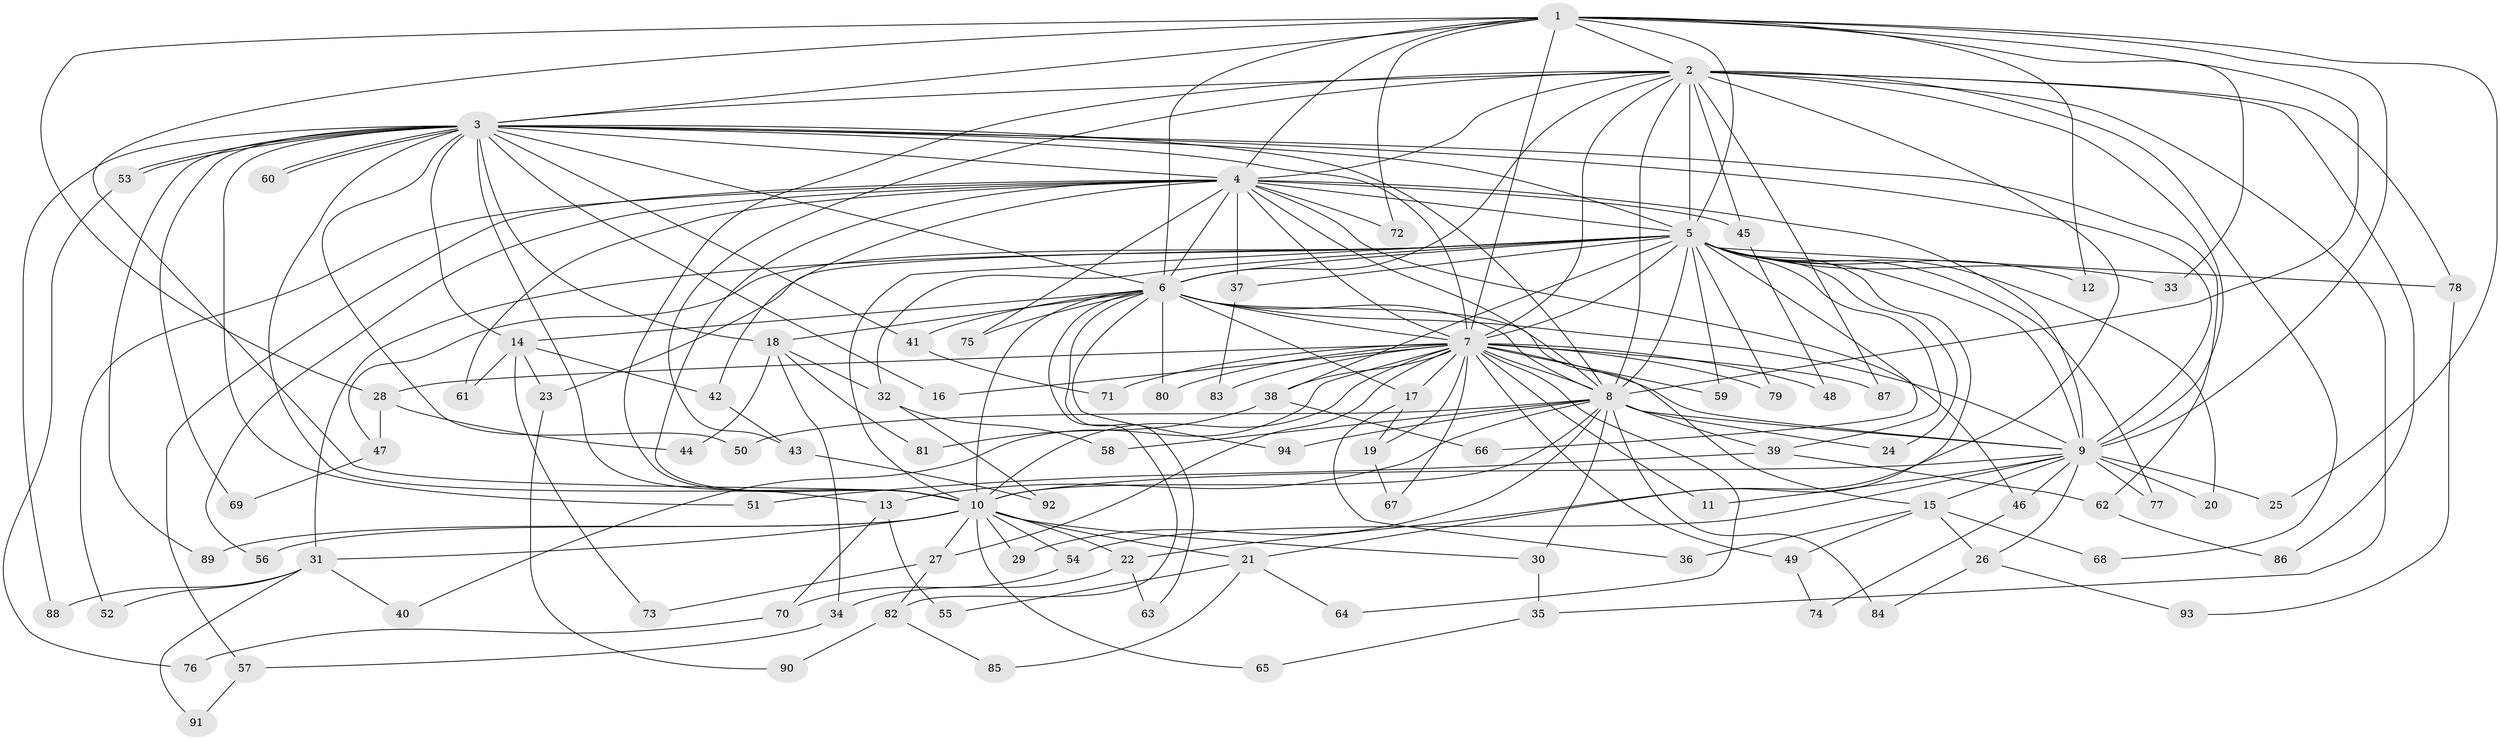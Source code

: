 // coarse degree distribution, {12: 0.014084507042253521, 17: 0.014084507042253521, 23: 0.014084507042253521, 26: 0.014084507042253521, 27: 0.014084507042253521, 20: 0.014084507042253521, 25: 0.014084507042253521, 13: 0.014084507042253521, 15: 0.014084507042253521, 2: 0.5352112676056338, 4: 0.11267605633802817, 7: 0.014084507042253521, 6: 0.028169014084507043, 5: 0.028169014084507043, 3: 0.15492957746478872}
// Generated by graph-tools (version 1.1) at 2025/41/03/06/25 10:41:44]
// undirected, 94 vertices, 213 edges
graph export_dot {
graph [start="1"]
  node [color=gray90,style=filled];
  1;
  2;
  3;
  4;
  5;
  6;
  7;
  8;
  9;
  10;
  11;
  12;
  13;
  14;
  15;
  16;
  17;
  18;
  19;
  20;
  21;
  22;
  23;
  24;
  25;
  26;
  27;
  28;
  29;
  30;
  31;
  32;
  33;
  34;
  35;
  36;
  37;
  38;
  39;
  40;
  41;
  42;
  43;
  44;
  45;
  46;
  47;
  48;
  49;
  50;
  51;
  52;
  53;
  54;
  55;
  56;
  57;
  58;
  59;
  60;
  61;
  62;
  63;
  64;
  65;
  66;
  67;
  68;
  69;
  70;
  71;
  72;
  73;
  74;
  75;
  76;
  77;
  78;
  79;
  80;
  81;
  82;
  83;
  84;
  85;
  86;
  87;
  88;
  89;
  90;
  91;
  92;
  93;
  94;
  1 -- 2;
  1 -- 3;
  1 -- 4;
  1 -- 5;
  1 -- 6;
  1 -- 7;
  1 -- 8;
  1 -- 9;
  1 -- 10;
  1 -- 12;
  1 -- 25;
  1 -- 28;
  1 -- 33;
  1 -- 72;
  2 -- 3;
  2 -- 4;
  2 -- 5;
  2 -- 6;
  2 -- 7;
  2 -- 8;
  2 -- 9;
  2 -- 10;
  2 -- 22;
  2 -- 35;
  2 -- 43;
  2 -- 45;
  2 -- 68;
  2 -- 78;
  2 -- 86;
  2 -- 87;
  3 -- 4;
  3 -- 5;
  3 -- 6;
  3 -- 7;
  3 -- 8;
  3 -- 9;
  3 -- 10;
  3 -- 13;
  3 -- 14;
  3 -- 16;
  3 -- 18;
  3 -- 41;
  3 -- 50;
  3 -- 51;
  3 -- 53;
  3 -- 53;
  3 -- 60;
  3 -- 60;
  3 -- 62;
  3 -- 69;
  3 -- 88;
  3 -- 89;
  4 -- 5;
  4 -- 6;
  4 -- 7;
  4 -- 8;
  4 -- 9;
  4 -- 10;
  4 -- 37;
  4 -- 42;
  4 -- 45;
  4 -- 46;
  4 -- 52;
  4 -- 56;
  4 -- 57;
  4 -- 61;
  4 -- 72;
  4 -- 75;
  5 -- 6;
  5 -- 7;
  5 -- 8;
  5 -- 9;
  5 -- 10;
  5 -- 12;
  5 -- 20;
  5 -- 21;
  5 -- 23;
  5 -- 24;
  5 -- 31;
  5 -- 32;
  5 -- 33;
  5 -- 37;
  5 -- 38;
  5 -- 39;
  5 -- 47;
  5 -- 59;
  5 -- 66;
  5 -- 77;
  5 -- 78;
  5 -- 79;
  6 -- 7;
  6 -- 8;
  6 -- 9;
  6 -- 10;
  6 -- 14;
  6 -- 15;
  6 -- 17;
  6 -- 18;
  6 -- 41;
  6 -- 63;
  6 -- 75;
  6 -- 80;
  6 -- 82;
  6 -- 94;
  7 -- 8;
  7 -- 9;
  7 -- 10;
  7 -- 11;
  7 -- 16;
  7 -- 17;
  7 -- 19;
  7 -- 27;
  7 -- 28;
  7 -- 38;
  7 -- 40;
  7 -- 48;
  7 -- 49;
  7 -- 59;
  7 -- 64;
  7 -- 67;
  7 -- 71;
  7 -- 79;
  7 -- 80;
  7 -- 83;
  7 -- 87;
  8 -- 9;
  8 -- 10;
  8 -- 13;
  8 -- 24;
  8 -- 29;
  8 -- 30;
  8 -- 39;
  8 -- 50;
  8 -- 58;
  8 -- 84;
  8 -- 94;
  9 -- 10;
  9 -- 11;
  9 -- 15;
  9 -- 20;
  9 -- 25;
  9 -- 26;
  9 -- 46;
  9 -- 54;
  9 -- 77;
  10 -- 21;
  10 -- 22;
  10 -- 27;
  10 -- 29;
  10 -- 30;
  10 -- 31;
  10 -- 54;
  10 -- 56;
  10 -- 65;
  10 -- 89;
  13 -- 55;
  13 -- 70;
  14 -- 23;
  14 -- 42;
  14 -- 61;
  14 -- 73;
  15 -- 26;
  15 -- 36;
  15 -- 49;
  15 -- 68;
  17 -- 19;
  17 -- 36;
  18 -- 32;
  18 -- 34;
  18 -- 44;
  18 -- 81;
  19 -- 67;
  21 -- 55;
  21 -- 64;
  21 -- 85;
  22 -- 34;
  22 -- 63;
  23 -- 90;
  26 -- 84;
  26 -- 93;
  27 -- 73;
  27 -- 82;
  28 -- 44;
  28 -- 47;
  30 -- 35;
  31 -- 40;
  31 -- 52;
  31 -- 88;
  31 -- 91;
  32 -- 58;
  32 -- 92;
  34 -- 57;
  35 -- 65;
  37 -- 83;
  38 -- 66;
  38 -- 81;
  39 -- 51;
  39 -- 62;
  41 -- 71;
  42 -- 43;
  43 -- 92;
  45 -- 48;
  46 -- 74;
  47 -- 69;
  49 -- 74;
  53 -- 76;
  54 -- 70;
  57 -- 91;
  62 -- 86;
  70 -- 76;
  78 -- 93;
  82 -- 85;
  82 -- 90;
}
